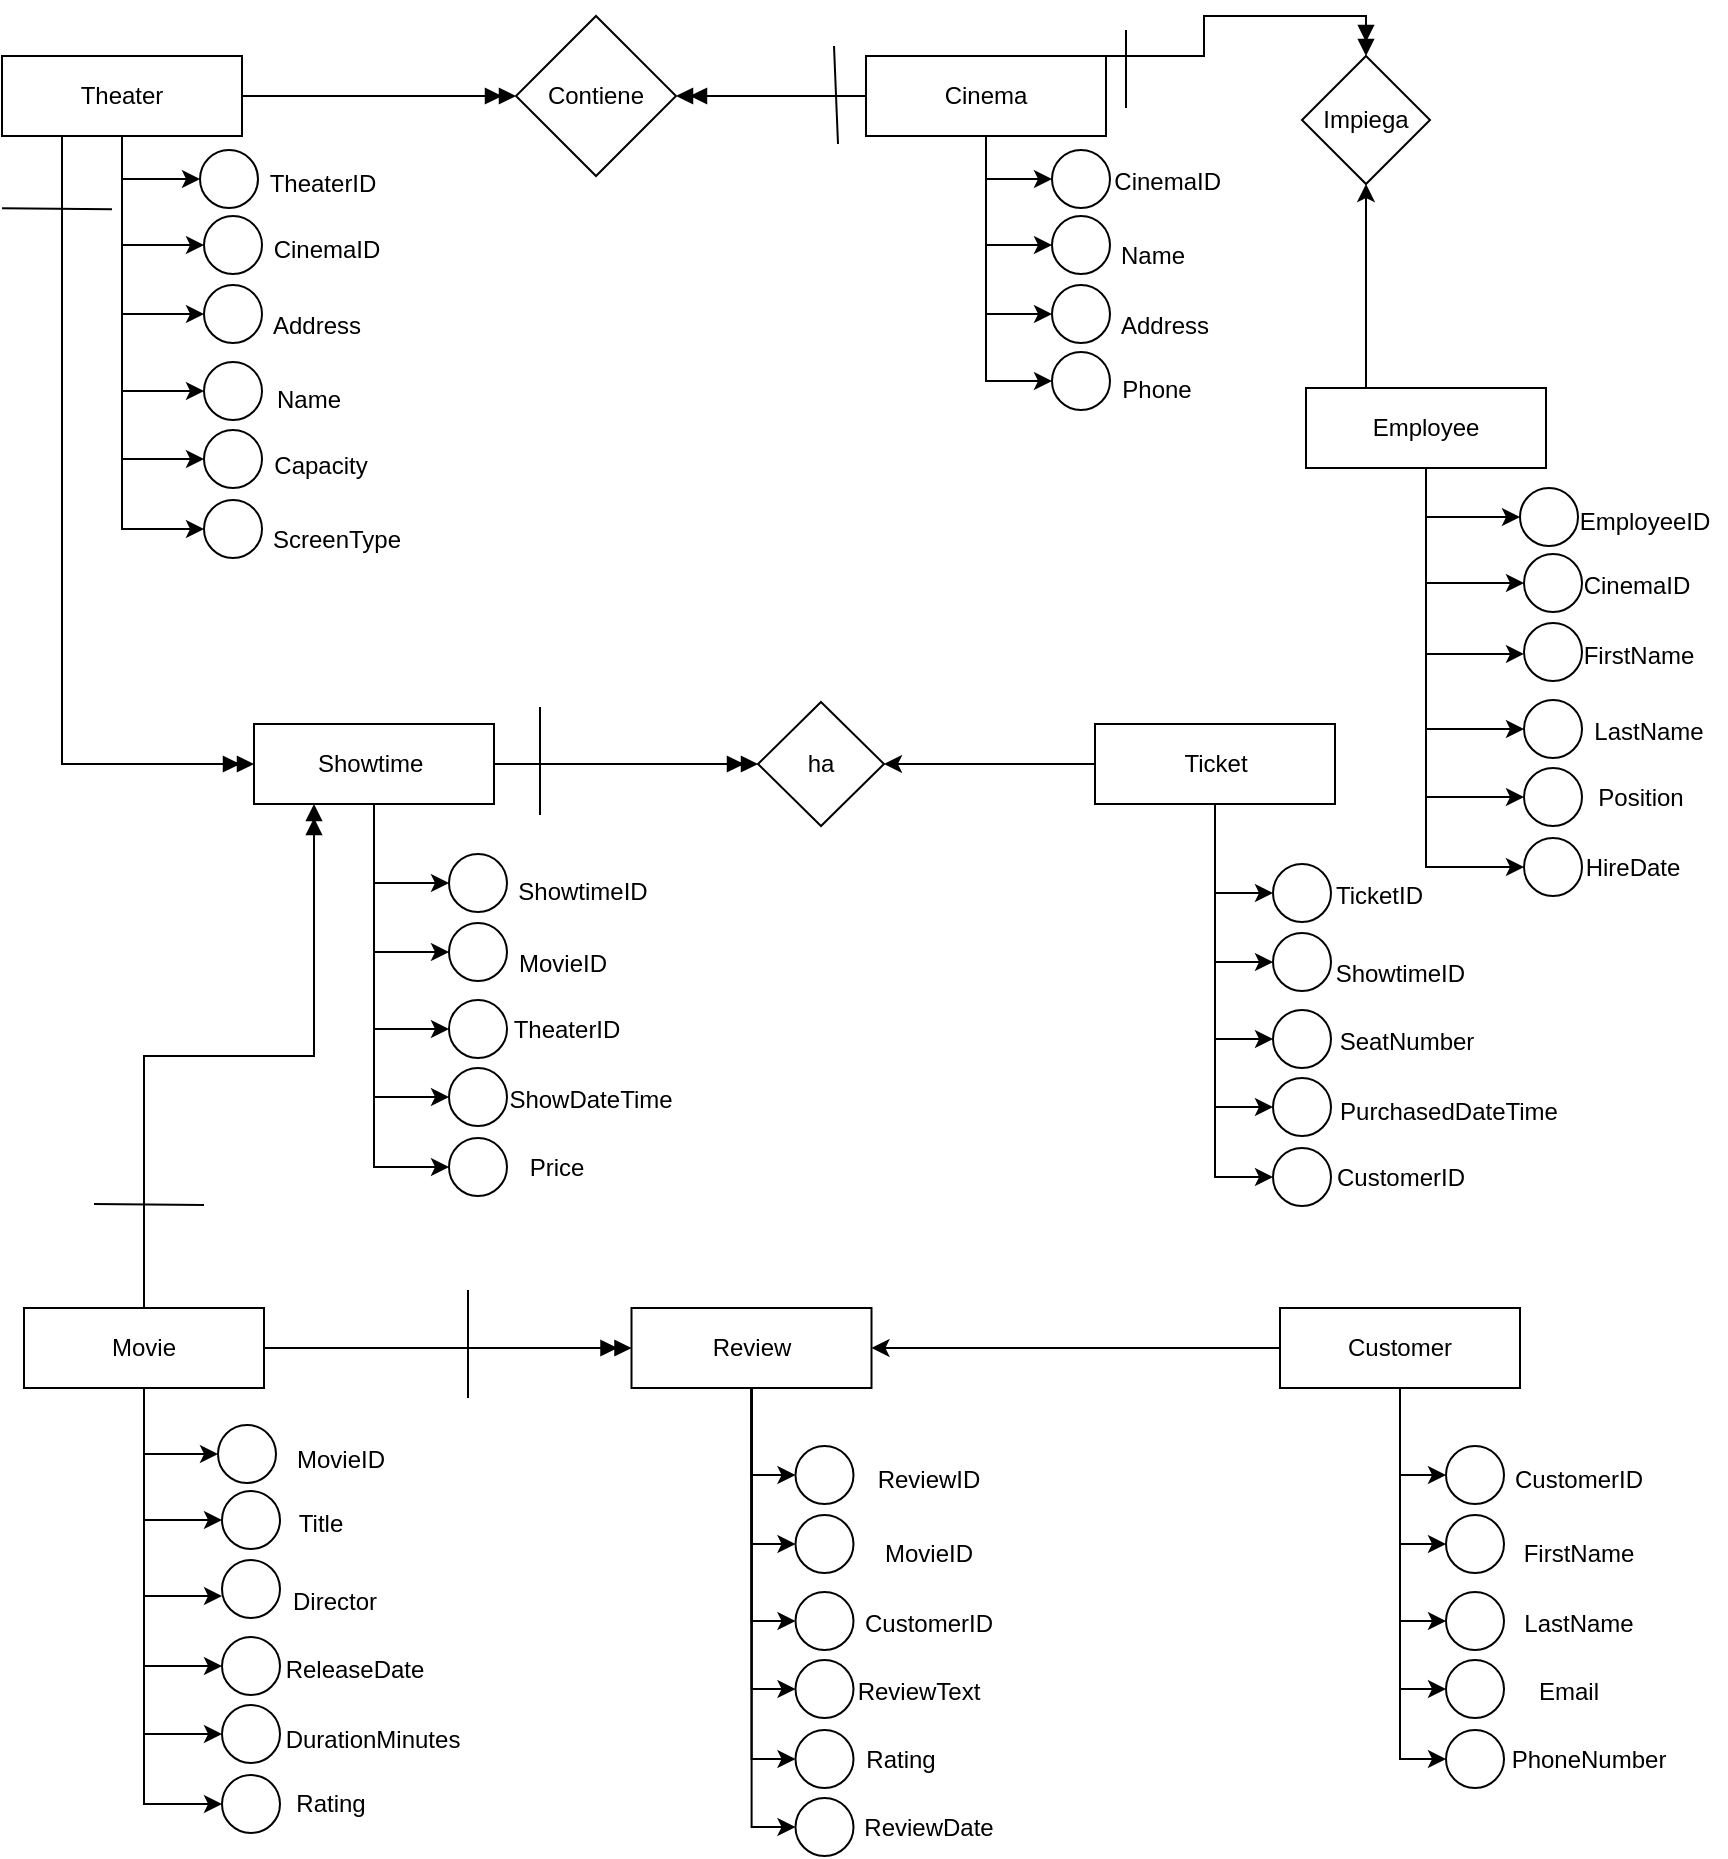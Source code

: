 <mxfile version="24.0.4" type="device">
  <diagram name="Pagina-1" id="R9lZxRtw1EbHrPNwV3Ke">
    <mxGraphModel dx="1862" dy="626" grid="0" gridSize="10" guides="1" tooltips="1" connect="1" arrows="1" fold="1" page="1" pageScale="1" pageWidth="827" pageHeight="1169" math="0" shadow="0">
      <root>
        <mxCell id="0" />
        <mxCell id="1" parent="0" />
        <mxCell id="gNrTe1KFX9AmqMrSOkW9-15" style="edgeStyle=orthogonalEdgeStyle;rounded=0;orthogonalLoop=1;jettySize=auto;html=1;entryX=0;entryY=0.5;entryDx=0;entryDy=0;" edge="1" parent="1" source="gNrTe1KFX9AmqMrSOkW9-1" target="gNrTe1KFX9AmqMrSOkW9-9">
          <mxGeometry relative="1" as="geometry" />
        </mxCell>
        <mxCell id="gNrTe1KFX9AmqMrSOkW9-16" style="edgeStyle=orthogonalEdgeStyle;rounded=0;orthogonalLoop=1;jettySize=auto;html=1;entryX=0;entryY=0.5;entryDx=0;entryDy=0;" edge="1" parent="1" source="gNrTe1KFX9AmqMrSOkW9-1" target="gNrTe1KFX9AmqMrSOkW9-11">
          <mxGeometry relative="1" as="geometry" />
        </mxCell>
        <mxCell id="gNrTe1KFX9AmqMrSOkW9-17" style="edgeStyle=orthogonalEdgeStyle;rounded=0;orthogonalLoop=1;jettySize=auto;html=1;entryX=0;entryY=0.5;entryDx=0;entryDy=0;" edge="1" parent="1" source="gNrTe1KFX9AmqMrSOkW9-1" target="gNrTe1KFX9AmqMrSOkW9-13">
          <mxGeometry relative="1" as="geometry" />
        </mxCell>
        <mxCell id="gNrTe1KFX9AmqMrSOkW9-35" style="edgeStyle=orthogonalEdgeStyle;rounded=0;orthogonalLoop=1;jettySize=auto;html=1;entryX=0;entryY=0.5;entryDx=0;entryDy=0;" edge="1" parent="1" source="gNrTe1KFX9AmqMrSOkW9-1" target="gNrTe1KFX9AmqMrSOkW9-33">
          <mxGeometry relative="1" as="geometry" />
        </mxCell>
        <mxCell id="gNrTe1KFX9AmqMrSOkW9-159" style="edgeStyle=orthogonalEdgeStyle;rounded=0;orthogonalLoop=1;jettySize=auto;html=1;exitX=0.25;exitY=1;exitDx=0;exitDy=0;entryX=0.5;entryY=0;entryDx=0;entryDy=0;endArrow=doubleBlock;endFill=1;" edge="1" parent="1" source="gNrTe1KFX9AmqMrSOkW9-1" target="gNrTe1KFX9AmqMrSOkW9-139">
          <mxGeometry relative="1" as="geometry">
            <Array as="points">
              <mxPoint x="-365" y="55" />
              <mxPoint x="-226" y="55" />
              <mxPoint x="-226" y="35" />
              <mxPoint x="-145" y="35" />
            </Array>
          </mxGeometry>
        </mxCell>
        <mxCell id="gNrTe1KFX9AmqMrSOkW9-164" style="edgeStyle=orthogonalEdgeStyle;rounded=0;orthogonalLoop=1;jettySize=auto;html=1;entryX=1;entryY=0.5;entryDx=0;entryDy=0;endArrow=doubleBlock;endFill=1;" edge="1" parent="1" source="gNrTe1KFX9AmqMrSOkW9-1" target="gNrTe1KFX9AmqMrSOkW9-162">
          <mxGeometry relative="1" as="geometry" />
        </mxCell>
        <mxCell id="gNrTe1KFX9AmqMrSOkW9-1" value="Cinema" style="rounded=0;whiteSpace=wrap;html=1;" vertex="1" parent="1">
          <mxGeometry x="-395" y="55" width="120" height="40" as="geometry" />
        </mxCell>
        <mxCell id="gNrTe1KFX9AmqMrSOkW9-28" style="edgeStyle=orthogonalEdgeStyle;rounded=0;orthogonalLoop=1;jettySize=auto;html=1;exitX=0.5;exitY=1;exitDx=0;exitDy=0;entryX=0;entryY=0.5;entryDx=0;entryDy=0;" edge="1" parent="1" source="gNrTe1KFX9AmqMrSOkW9-2" target="gNrTe1KFX9AmqMrSOkW9-18">
          <mxGeometry relative="1" as="geometry" />
        </mxCell>
        <mxCell id="gNrTe1KFX9AmqMrSOkW9-29" style="edgeStyle=orthogonalEdgeStyle;rounded=0;orthogonalLoop=1;jettySize=auto;html=1;entryX=0;entryY=0.5;entryDx=0;entryDy=0;" edge="1" parent="1" source="gNrTe1KFX9AmqMrSOkW9-2" target="gNrTe1KFX9AmqMrSOkW9-20">
          <mxGeometry relative="1" as="geometry" />
        </mxCell>
        <mxCell id="gNrTe1KFX9AmqMrSOkW9-30" style="edgeStyle=orthogonalEdgeStyle;rounded=0;orthogonalLoop=1;jettySize=auto;html=1;entryX=0;entryY=0.5;entryDx=0;entryDy=0;" edge="1" parent="1" source="gNrTe1KFX9AmqMrSOkW9-2" target="gNrTe1KFX9AmqMrSOkW9-22">
          <mxGeometry relative="1" as="geometry" />
        </mxCell>
        <mxCell id="gNrTe1KFX9AmqMrSOkW9-31" style="edgeStyle=orthogonalEdgeStyle;rounded=0;orthogonalLoop=1;jettySize=auto;html=1;entryX=0;entryY=0.5;entryDx=0;entryDy=0;" edge="1" parent="1" source="gNrTe1KFX9AmqMrSOkW9-2" target="gNrTe1KFX9AmqMrSOkW9-24">
          <mxGeometry relative="1" as="geometry" />
        </mxCell>
        <mxCell id="gNrTe1KFX9AmqMrSOkW9-32" style="edgeStyle=orthogonalEdgeStyle;rounded=0;orthogonalLoop=1;jettySize=auto;html=1;entryX=0;entryY=0.5;entryDx=0;entryDy=0;" edge="1" parent="1" source="gNrTe1KFX9AmqMrSOkW9-2" target="gNrTe1KFX9AmqMrSOkW9-26">
          <mxGeometry relative="1" as="geometry" />
        </mxCell>
        <mxCell id="gNrTe1KFX9AmqMrSOkW9-38" style="edgeStyle=orthogonalEdgeStyle;rounded=0;orthogonalLoop=1;jettySize=auto;html=1;entryX=0;entryY=0.5;entryDx=0;entryDy=0;" edge="1" parent="1" source="gNrTe1KFX9AmqMrSOkW9-2" target="gNrTe1KFX9AmqMrSOkW9-36">
          <mxGeometry relative="1" as="geometry" />
        </mxCell>
        <mxCell id="gNrTe1KFX9AmqMrSOkW9-163" style="edgeStyle=orthogonalEdgeStyle;rounded=0;orthogonalLoop=1;jettySize=auto;html=1;exitX=1;exitY=0.5;exitDx=0;exitDy=0;entryX=0;entryY=0.5;entryDx=0;entryDy=0;endArrow=doubleBlock;endFill=1;" edge="1" parent="1" source="gNrTe1KFX9AmqMrSOkW9-2" target="gNrTe1KFX9AmqMrSOkW9-162">
          <mxGeometry relative="1" as="geometry" />
        </mxCell>
        <mxCell id="gNrTe1KFX9AmqMrSOkW9-166" style="edgeStyle=orthogonalEdgeStyle;rounded=0;orthogonalLoop=1;jettySize=auto;html=1;exitX=0.25;exitY=1;exitDx=0;exitDy=0;entryX=0;entryY=0.5;entryDx=0;entryDy=0;endArrow=doubleBlock;endFill=1;" edge="1" parent="1" source="gNrTe1KFX9AmqMrSOkW9-2" target="gNrTe1KFX9AmqMrSOkW9-4">
          <mxGeometry relative="1" as="geometry" />
        </mxCell>
        <mxCell id="gNrTe1KFX9AmqMrSOkW9-2" value="Theater" style="rounded=0;whiteSpace=wrap;html=1;" vertex="1" parent="1">
          <mxGeometry x="-827" y="55" width="120" height="40" as="geometry" />
        </mxCell>
        <mxCell id="gNrTe1KFX9AmqMrSOkW9-51" style="edgeStyle=orthogonalEdgeStyle;rounded=0;orthogonalLoop=1;jettySize=auto;html=1;entryX=0;entryY=0.5;entryDx=0;entryDy=0;" edge="1" parent="1" source="gNrTe1KFX9AmqMrSOkW9-3" target="gNrTe1KFX9AmqMrSOkW9-49">
          <mxGeometry relative="1" as="geometry" />
        </mxCell>
        <mxCell id="gNrTe1KFX9AmqMrSOkW9-52" style="edgeStyle=orthogonalEdgeStyle;rounded=0;orthogonalLoop=1;jettySize=auto;html=1;entryX=0;entryY=0.5;entryDx=0;entryDy=0;" edge="1" parent="1" source="gNrTe1KFX9AmqMrSOkW9-3" target="gNrTe1KFX9AmqMrSOkW9-39">
          <mxGeometry relative="1" as="geometry" />
        </mxCell>
        <mxCell id="gNrTe1KFX9AmqMrSOkW9-54" style="edgeStyle=orthogonalEdgeStyle;rounded=0;orthogonalLoop=1;jettySize=auto;html=1;entryX=0;entryY=0.5;entryDx=0;entryDy=0;" edge="1" parent="1" source="gNrTe1KFX9AmqMrSOkW9-3" target="gNrTe1KFX9AmqMrSOkW9-43">
          <mxGeometry relative="1" as="geometry" />
        </mxCell>
        <mxCell id="gNrTe1KFX9AmqMrSOkW9-55" style="edgeStyle=orthogonalEdgeStyle;rounded=0;orthogonalLoop=1;jettySize=auto;html=1;entryX=0;entryY=0.5;entryDx=0;entryDy=0;" edge="1" parent="1" source="gNrTe1KFX9AmqMrSOkW9-3" target="gNrTe1KFX9AmqMrSOkW9-45">
          <mxGeometry relative="1" as="geometry" />
        </mxCell>
        <mxCell id="gNrTe1KFX9AmqMrSOkW9-56" style="edgeStyle=orthogonalEdgeStyle;rounded=0;orthogonalLoop=1;jettySize=auto;html=1;entryX=0;entryY=0.5;entryDx=0;entryDy=0;" edge="1" parent="1" source="gNrTe1KFX9AmqMrSOkW9-3" target="gNrTe1KFX9AmqMrSOkW9-47">
          <mxGeometry relative="1" as="geometry" />
        </mxCell>
        <mxCell id="gNrTe1KFX9AmqMrSOkW9-167" style="edgeStyle=orthogonalEdgeStyle;rounded=0;orthogonalLoop=1;jettySize=auto;html=1;entryX=0.25;entryY=1;entryDx=0;entryDy=0;endArrow=doubleBlock;endFill=1;" edge="1" parent="1" source="gNrTe1KFX9AmqMrSOkW9-3" target="gNrTe1KFX9AmqMrSOkW9-4">
          <mxGeometry relative="1" as="geometry" />
        </mxCell>
        <mxCell id="gNrTe1KFX9AmqMrSOkW9-174" style="edgeStyle=orthogonalEdgeStyle;rounded=0;orthogonalLoop=1;jettySize=auto;html=1;exitX=1;exitY=0.5;exitDx=0;exitDy=0;endArrow=doubleBlock;endFill=1;" edge="1" parent="1" source="gNrTe1KFX9AmqMrSOkW9-3" target="gNrTe1KFX9AmqMrSOkW9-7">
          <mxGeometry relative="1" as="geometry" />
        </mxCell>
        <mxCell id="gNrTe1KFX9AmqMrSOkW9-3" value="Movie" style="rounded=0;whiteSpace=wrap;html=1;" vertex="1" parent="1">
          <mxGeometry x="-816" y="681" width="120" height="40" as="geometry" />
        </mxCell>
        <mxCell id="gNrTe1KFX9AmqMrSOkW9-67" style="edgeStyle=orthogonalEdgeStyle;rounded=0;orthogonalLoop=1;jettySize=auto;html=1;entryX=0;entryY=0.5;entryDx=0;entryDy=0;" edge="1" parent="1" source="gNrTe1KFX9AmqMrSOkW9-4" target="gNrTe1KFX9AmqMrSOkW9-57">
          <mxGeometry relative="1" as="geometry" />
        </mxCell>
        <mxCell id="gNrTe1KFX9AmqMrSOkW9-68" style="edgeStyle=orthogonalEdgeStyle;rounded=0;orthogonalLoop=1;jettySize=auto;html=1;entryX=0;entryY=0.5;entryDx=0;entryDy=0;" edge="1" parent="1" source="gNrTe1KFX9AmqMrSOkW9-4" target="gNrTe1KFX9AmqMrSOkW9-59">
          <mxGeometry relative="1" as="geometry" />
        </mxCell>
        <mxCell id="gNrTe1KFX9AmqMrSOkW9-69" style="edgeStyle=orthogonalEdgeStyle;rounded=0;orthogonalLoop=1;jettySize=auto;html=1;entryX=0;entryY=0.5;entryDx=0;entryDy=0;" edge="1" parent="1" source="gNrTe1KFX9AmqMrSOkW9-4" target="gNrTe1KFX9AmqMrSOkW9-61">
          <mxGeometry relative="1" as="geometry" />
        </mxCell>
        <mxCell id="gNrTe1KFX9AmqMrSOkW9-70" style="edgeStyle=orthogonalEdgeStyle;rounded=0;orthogonalLoop=1;jettySize=auto;html=1;entryX=0;entryY=0.5;entryDx=0;entryDy=0;" edge="1" parent="1" source="gNrTe1KFX9AmqMrSOkW9-4" target="gNrTe1KFX9AmqMrSOkW9-63">
          <mxGeometry relative="1" as="geometry" />
        </mxCell>
        <mxCell id="gNrTe1KFX9AmqMrSOkW9-71" style="edgeStyle=orthogonalEdgeStyle;rounded=0;orthogonalLoop=1;jettySize=auto;html=1;entryX=0;entryY=0.5;entryDx=0;entryDy=0;" edge="1" parent="1" source="gNrTe1KFX9AmqMrSOkW9-4" target="gNrTe1KFX9AmqMrSOkW9-64">
          <mxGeometry relative="1" as="geometry" />
        </mxCell>
        <mxCell id="gNrTe1KFX9AmqMrSOkW9-172" style="edgeStyle=orthogonalEdgeStyle;rounded=0;orthogonalLoop=1;jettySize=auto;html=1;exitX=1;exitY=0.5;exitDx=0;exitDy=0;endArrow=doubleBlock;endFill=1;" edge="1" parent="1" source="gNrTe1KFX9AmqMrSOkW9-4" target="gNrTe1KFX9AmqMrSOkW9-170">
          <mxGeometry relative="1" as="geometry" />
        </mxCell>
        <mxCell id="gNrTe1KFX9AmqMrSOkW9-4" value="Showtime&amp;nbsp;" style="rounded=0;whiteSpace=wrap;html=1;" vertex="1" parent="1">
          <mxGeometry x="-701" y="389" width="120" height="40" as="geometry" />
        </mxCell>
        <mxCell id="gNrTe1KFX9AmqMrSOkW9-82" style="edgeStyle=orthogonalEdgeStyle;rounded=0;orthogonalLoop=1;jettySize=auto;html=1;entryX=0;entryY=0.5;entryDx=0;entryDy=0;" edge="1" parent="1" source="gNrTe1KFX9AmqMrSOkW9-5" target="gNrTe1KFX9AmqMrSOkW9-72">
          <mxGeometry relative="1" as="geometry" />
        </mxCell>
        <mxCell id="gNrTe1KFX9AmqMrSOkW9-83" style="edgeStyle=orthogonalEdgeStyle;rounded=0;orthogonalLoop=1;jettySize=auto;html=1;entryX=0;entryY=0.5;entryDx=0;entryDy=0;" edge="1" parent="1" source="gNrTe1KFX9AmqMrSOkW9-5" target="gNrTe1KFX9AmqMrSOkW9-74">
          <mxGeometry relative="1" as="geometry" />
        </mxCell>
        <mxCell id="gNrTe1KFX9AmqMrSOkW9-84" style="edgeStyle=orthogonalEdgeStyle;rounded=0;orthogonalLoop=1;jettySize=auto;html=1;entryX=0;entryY=0.5;entryDx=0;entryDy=0;" edge="1" parent="1" source="gNrTe1KFX9AmqMrSOkW9-5" target="gNrTe1KFX9AmqMrSOkW9-76">
          <mxGeometry relative="1" as="geometry" />
        </mxCell>
        <mxCell id="gNrTe1KFX9AmqMrSOkW9-85" style="edgeStyle=orthogonalEdgeStyle;rounded=0;orthogonalLoop=1;jettySize=auto;html=1;entryX=0;entryY=0.5;entryDx=0;entryDy=0;" edge="1" parent="1" source="gNrTe1KFX9AmqMrSOkW9-5" target="gNrTe1KFX9AmqMrSOkW9-78">
          <mxGeometry relative="1" as="geometry" />
        </mxCell>
        <mxCell id="gNrTe1KFX9AmqMrSOkW9-86" style="edgeStyle=orthogonalEdgeStyle;rounded=0;orthogonalLoop=1;jettySize=auto;html=1;entryX=0;entryY=0.5;entryDx=0;entryDy=0;" edge="1" parent="1" source="gNrTe1KFX9AmqMrSOkW9-5" target="gNrTe1KFX9AmqMrSOkW9-80">
          <mxGeometry relative="1" as="geometry" />
        </mxCell>
        <mxCell id="gNrTe1KFX9AmqMrSOkW9-171" style="edgeStyle=orthogonalEdgeStyle;rounded=0;orthogonalLoop=1;jettySize=auto;html=1;exitX=0;exitY=0.5;exitDx=0;exitDy=0;entryX=1;entryY=0.5;entryDx=0;entryDy=0;" edge="1" parent="1" source="gNrTe1KFX9AmqMrSOkW9-5" target="gNrTe1KFX9AmqMrSOkW9-170">
          <mxGeometry relative="1" as="geometry" />
        </mxCell>
        <mxCell id="gNrTe1KFX9AmqMrSOkW9-5" value="Ticket" style="rounded=0;whiteSpace=wrap;html=1;" vertex="1" parent="1">
          <mxGeometry x="-280.5" y="389" width="120" height="40" as="geometry" />
        </mxCell>
        <mxCell id="gNrTe1KFX9AmqMrSOkW9-97" style="edgeStyle=orthogonalEdgeStyle;rounded=0;orthogonalLoop=1;jettySize=auto;html=1;entryX=0;entryY=0.5;entryDx=0;entryDy=0;" edge="1" parent="1" source="gNrTe1KFX9AmqMrSOkW9-6" target="gNrTe1KFX9AmqMrSOkW9-87">
          <mxGeometry relative="1" as="geometry" />
        </mxCell>
        <mxCell id="gNrTe1KFX9AmqMrSOkW9-98" style="edgeStyle=orthogonalEdgeStyle;rounded=0;orthogonalLoop=1;jettySize=auto;html=1;entryX=0;entryY=0.5;entryDx=0;entryDy=0;" edge="1" parent="1" source="gNrTe1KFX9AmqMrSOkW9-6" target="gNrTe1KFX9AmqMrSOkW9-89">
          <mxGeometry relative="1" as="geometry" />
        </mxCell>
        <mxCell id="gNrTe1KFX9AmqMrSOkW9-99" style="edgeStyle=orthogonalEdgeStyle;rounded=0;orthogonalLoop=1;jettySize=auto;html=1;entryX=0;entryY=0.5;entryDx=0;entryDy=0;" edge="1" parent="1" source="gNrTe1KFX9AmqMrSOkW9-6" target="gNrTe1KFX9AmqMrSOkW9-91">
          <mxGeometry relative="1" as="geometry" />
        </mxCell>
        <mxCell id="gNrTe1KFX9AmqMrSOkW9-100" style="edgeStyle=orthogonalEdgeStyle;rounded=0;orthogonalLoop=1;jettySize=auto;html=1;entryX=0;entryY=0.5;entryDx=0;entryDy=0;" edge="1" parent="1" source="gNrTe1KFX9AmqMrSOkW9-6" target="gNrTe1KFX9AmqMrSOkW9-93">
          <mxGeometry relative="1" as="geometry" />
        </mxCell>
        <mxCell id="gNrTe1KFX9AmqMrSOkW9-101" style="edgeStyle=orthogonalEdgeStyle;rounded=0;orthogonalLoop=1;jettySize=auto;html=1;entryX=0;entryY=0.5;entryDx=0;entryDy=0;" edge="1" parent="1" source="gNrTe1KFX9AmqMrSOkW9-6" target="gNrTe1KFX9AmqMrSOkW9-95">
          <mxGeometry relative="1" as="geometry" />
        </mxCell>
        <mxCell id="gNrTe1KFX9AmqMrSOkW9-175" style="edgeStyle=orthogonalEdgeStyle;rounded=0;orthogonalLoop=1;jettySize=auto;html=1;entryX=1;entryY=0.5;entryDx=0;entryDy=0;" edge="1" parent="1" source="gNrTe1KFX9AmqMrSOkW9-6" target="gNrTe1KFX9AmqMrSOkW9-7">
          <mxGeometry relative="1" as="geometry" />
        </mxCell>
        <mxCell id="gNrTe1KFX9AmqMrSOkW9-6" value="Customer" style="rounded=0;whiteSpace=wrap;html=1;" vertex="1" parent="1">
          <mxGeometry x="-188" y="681" width="120" height="40" as="geometry" />
        </mxCell>
        <mxCell id="gNrTe1KFX9AmqMrSOkW9-114" style="edgeStyle=orthogonalEdgeStyle;rounded=0;orthogonalLoop=1;jettySize=auto;html=1;entryX=0;entryY=0.5;entryDx=0;entryDy=0;" edge="1" parent="1" source="gNrTe1KFX9AmqMrSOkW9-7" target="gNrTe1KFX9AmqMrSOkW9-102">
          <mxGeometry relative="1" as="geometry" />
        </mxCell>
        <mxCell id="gNrTe1KFX9AmqMrSOkW9-115" style="edgeStyle=orthogonalEdgeStyle;rounded=0;orthogonalLoop=1;jettySize=auto;html=1;entryX=0;entryY=0.5;entryDx=0;entryDy=0;" edge="1" parent="1" source="gNrTe1KFX9AmqMrSOkW9-7" target="gNrTe1KFX9AmqMrSOkW9-104">
          <mxGeometry relative="1" as="geometry" />
        </mxCell>
        <mxCell id="gNrTe1KFX9AmqMrSOkW9-116" style="edgeStyle=orthogonalEdgeStyle;rounded=0;orthogonalLoop=1;jettySize=auto;html=1;entryX=0;entryY=0.5;entryDx=0;entryDy=0;" edge="1" parent="1" source="gNrTe1KFX9AmqMrSOkW9-7" target="gNrTe1KFX9AmqMrSOkW9-106">
          <mxGeometry relative="1" as="geometry" />
        </mxCell>
        <mxCell id="gNrTe1KFX9AmqMrSOkW9-117" style="edgeStyle=orthogonalEdgeStyle;rounded=0;orthogonalLoop=1;jettySize=auto;html=1;entryX=0;entryY=0.5;entryDx=0;entryDy=0;" edge="1" parent="1" source="gNrTe1KFX9AmqMrSOkW9-7" target="gNrTe1KFX9AmqMrSOkW9-108">
          <mxGeometry relative="1" as="geometry" />
        </mxCell>
        <mxCell id="gNrTe1KFX9AmqMrSOkW9-118" style="edgeStyle=orthogonalEdgeStyle;rounded=0;orthogonalLoop=1;jettySize=auto;html=1;entryX=0;entryY=0.5;entryDx=0;entryDy=0;" edge="1" parent="1" source="gNrTe1KFX9AmqMrSOkW9-7" target="gNrTe1KFX9AmqMrSOkW9-110">
          <mxGeometry relative="1" as="geometry" />
        </mxCell>
        <mxCell id="gNrTe1KFX9AmqMrSOkW9-119" style="edgeStyle=orthogonalEdgeStyle;rounded=0;orthogonalLoop=1;jettySize=auto;html=1;entryX=0;entryY=0.5;entryDx=0;entryDy=0;" edge="1" parent="1" source="gNrTe1KFX9AmqMrSOkW9-7" target="gNrTe1KFX9AmqMrSOkW9-112">
          <mxGeometry relative="1" as="geometry" />
        </mxCell>
        <mxCell id="gNrTe1KFX9AmqMrSOkW9-7" value="Review" style="rounded=0;whiteSpace=wrap;html=1;" vertex="1" parent="1">
          <mxGeometry x="-512.25" y="681" width="120" height="40" as="geometry" />
        </mxCell>
        <mxCell id="gNrTe1KFX9AmqMrSOkW9-9" value="" style="ellipse;whiteSpace=wrap;html=1;aspect=fixed;" vertex="1" parent="1">
          <mxGeometry x="-302" y="135" width="29" height="29" as="geometry" />
        </mxCell>
        <mxCell id="gNrTe1KFX9AmqMrSOkW9-10" value="Name" style="text;html=1;align=center;verticalAlign=middle;resizable=0;points=[];autosize=1;strokeColor=none;fillColor=none;" vertex="1" parent="1">
          <mxGeometry x="-277" y="142" width="50" height="26" as="geometry" />
        </mxCell>
        <mxCell id="gNrTe1KFX9AmqMrSOkW9-11" value="" style="ellipse;whiteSpace=wrap;html=1;aspect=fixed;" vertex="1" parent="1">
          <mxGeometry x="-302" y="169.5" width="29" height="29" as="geometry" />
        </mxCell>
        <mxCell id="gNrTe1KFX9AmqMrSOkW9-12" value="Address" style="text;html=1;align=center;verticalAlign=middle;resizable=0;points=[];autosize=1;strokeColor=none;fillColor=none;" vertex="1" parent="1">
          <mxGeometry x="-277" y="177" width="62" height="26" as="geometry" />
        </mxCell>
        <mxCell id="gNrTe1KFX9AmqMrSOkW9-13" value="" style="ellipse;whiteSpace=wrap;html=1;aspect=fixed;" vertex="1" parent="1">
          <mxGeometry x="-302" y="203" width="29" height="29" as="geometry" />
        </mxCell>
        <mxCell id="gNrTe1KFX9AmqMrSOkW9-14" value="Phone" style="text;html=1;align=center;verticalAlign=middle;resizable=0;points=[];autosize=1;strokeColor=none;fillColor=none;" vertex="1" parent="1">
          <mxGeometry x="-277" y="209" width="53" height="26" as="geometry" />
        </mxCell>
        <mxCell id="gNrTe1KFX9AmqMrSOkW9-18" value="" style="ellipse;whiteSpace=wrap;html=1;aspect=fixed;" vertex="1" parent="1">
          <mxGeometry x="-726" y="135" width="29" height="29" as="geometry" />
        </mxCell>
        <mxCell id="gNrTe1KFX9AmqMrSOkW9-19" value="CinemaID" style="text;html=1;align=center;verticalAlign=middle;resizable=0;points=[];autosize=1;strokeColor=none;fillColor=none;" vertex="1" parent="1">
          <mxGeometry x="-701" y="139" width="71" height="26" as="geometry" />
        </mxCell>
        <mxCell id="gNrTe1KFX9AmqMrSOkW9-20" value="" style="ellipse;whiteSpace=wrap;html=1;aspect=fixed;" vertex="1" parent="1">
          <mxGeometry x="-726" y="169.5" width="29" height="29" as="geometry" />
        </mxCell>
        <mxCell id="gNrTe1KFX9AmqMrSOkW9-21" value="Address" style="text;html=1;align=center;verticalAlign=middle;resizable=0;points=[];autosize=1;strokeColor=none;fillColor=none;" vertex="1" parent="1">
          <mxGeometry x="-701" y="177" width="62" height="26" as="geometry" />
        </mxCell>
        <mxCell id="gNrTe1KFX9AmqMrSOkW9-22" value="" style="ellipse;whiteSpace=wrap;html=1;aspect=fixed;" vertex="1" parent="1">
          <mxGeometry x="-726" y="208" width="29" height="29" as="geometry" />
        </mxCell>
        <mxCell id="gNrTe1KFX9AmqMrSOkW9-23" value="Name" style="text;html=1;align=center;verticalAlign=middle;resizable=0;points=[];autosize=1;strokeColor=none;fillColor=none;" vertex="1" parent="1">
          <mxGeometry x="-699" y="214" width="50" height="26" as="geometry" />
        </mxCell>
        <mxCell id="gNrTe1KFX9AmqMrSOkW9-24" value="" style="ellipse;whiteSpace=wrap;html=1;aspect=fixed;" vertex="1" parent="1">
          <mxGeometry x="-726" y="242" width="29" height="29" as="geometry" />
        </mxCell>
        <mxCell id="gNrTe1KFX9AmqMrSOkW9-25" value="Capacity" style="text;html=1;align=center;verticalAlign=middle;resizable=0;points=[];autosize=1;strokeColor=none;fillColor=none;" vertex="1" parent="1">
          <mxGeometry x="-701" y="247" width="65" height="26" as="geometry" />
        </mxCell>
        <mxCell id="gNrTe1KFX9AmqMrSOkW9-26" value="" style="ellipse;whiteSpace=wrap;html=1;aspect=fixed;" vertex="1" parent="1">
          <mxGeometry x="-726" y="277" width="29" height="29" as="geometry" />
        </mxCell>
        <mxCell id="gNrTe1KFX9AmqMrSOkW9-27" value="ScreenType" style="text;html=1;align=center;verticalAlign=middle;resizable=0;points=[];autosize=1;strokeColor=none;fillColor=none;" vertex="1" parent="1">
          <mxGeometry x="-701" y="284" width="82" height="26" as="geometry" />
        </mxCell>
        <mxCell id="gNrTe1KFX9AmqMrSOkW9-33" value="" style="ellipse;whiteSpace=wrap;html=1;aspect=fixed;" vertex="1" parent="1">
          <mxGeometry x="-302" y="102" width="29" height="29" as="geometry" />
        </mxCell>
        <mxCell id="gNrTe1KFX9AmqMrSOkW9-34" value="&amp;nbsp; CinemaID" style="text;html=1;align=center;verticalAlign=middle;resizable=0;points=[];autosize=1;strokeColor=none;fillColor=none;" vertex="1" parent="1">
          <mxGeometry x="-287" y="105" width="78" height="26" as="geometry" />
        </mxCell>
        <mxCell id="gNrTe1KFX9AmqMrSOkW9-36" value="" style="ellipse;whiteSpace=wrap;html=1;aspect=fixed;" vertex="1" parent="1">
          <mxGeometry x="-728" y="102" width="29" height="29" as="geometry" />
        </mxCell>
        <mxCell id="gNrTe1KFX9AmqMrSOkW9-37" value="&lt;span style=&quot;text-wrap: wrap;&quot;&gt;TheaterID&lt;/span&gt;" style="text;html=1;align=center;verticalAlign=middle;resizable=0;points=[];autosize=1;strokeColor=none;fillColor=none;" vertex="1" parent="1">
          <mxGeometry x="-703" y="106" width="71" height="26" as="geometry" />
        </mxCell>
        <mxCell id="gNrTe1KFX9AmqMrSOkW9-39" value="" style="ellipse;whiteSpace=wrap;html=1;aspect=fixed;" vertex="1" parent="1">
          <mxGeometry x="-717" y="772.5" width="29" height="29" as="geometry" />
        </mxCell>
        <mxCell id="gNrTe1KFX9AmqMrSOkW9-40" value="Title" style="text;html=1;align=center;verticalAlign=middle;resizable=0;points=[];autosize=1;strokeColor=none;fillColor=none;" vertex="1" parent="1">
          <mxGeometry x="-688" y="775.5" width="40" height="26" as="geometry" />
        </mxCell>
        <mxCell id="gNrTe1KFX9AmqMrSOkW9-41" value="" style="ellipse;whiteSpace=wrap;html=1;aspect=fixed;" vertex="1" parent="1">
          <mxGeometry x="-717" y="807" width="29" height="29" as="geometry" />
        </mxCell>
        <mxCell id="gNrTe1KFX9AmqMrSOkW9-42" value="Director" style="text;html=1;align=center;verticalAlign=middle;resizable=0;points=[];autosize=1;strokeColor=none;fillColor=none;" vertex="1" parent="1">
          <mxGeometry x="-691" y="814.5" width="60" height="26" as="geometry" />
        </mxCell>
        <mxCell id="gNrTe1KFX9AmqMrSOkW9-43" value="" style="ellipse;whiteSpace=wrap;html=1;aspect=fixed;" vertex="1" parent="1">
          <mxGeometry x="-717" y="845.5" width="29" height="29" as="geometry" />
        </mxCell>
        <mxCell id="gNrTe1KFX9AmqMrSOkW9-44" value="ReleaseDate" style="text;html=1;align=center;verticalAlign=middle;resizable=0;points=[];autosize=1;strokeColor=none;fillColor=none;" vertex="1" parent="1">
          <mxGeometry x="-694.5" y="848.5" width="87" height="26" as="geometry" />
        </mxCell>
        <mxCell id="gNrTe1KFX9AmqMrSOkW9-45" value="" style="ellipse;whiteSpace=wrap;html=1;aspect=fixed;" vertex="1" parent="1">
          <mxGeometry x="-717" y="879.5" width="29" height="29" as="geometry" />
        </mxCell>
        <mxCell id="gNrTe1KFX9AmqMrSOkW9-46" value="DurationMinutes" style="text;html=1;align=center;verticalAlign=middle;resizable=0;points=[];autosize=1;strokeColor=none;fillColor=none;" vertex="1" parent="1">
          <mxGeometry x="-694.5" y="884" width="105" height="26" as="geometry" />
        </mxCell>
        <mxCell id="gNrTe1KFX9AmqMrSOkW9-47" value="" style="ellipse;whiteSpace=wrap;html=1;aspect=fixed;" vertex="1" parent="1">
          <mxGeometry x="-717" y="914.5" width="29" height="29" as="geometry" />
        </mxCell>
        <mxCell id="gNrTe1KFX9AmqMrSOkW9-48" value="Rating" style="text;html=1;align=center;verticalAlign=middle;resizable=0;points=[];autosize=1;strokeColor=none;fillColor=none;" vertex="1" parent="1">
          <mxGeometry x="-690" y="916" width="53" height="26" as="geometry" />
        </mxCell>
        <mxCell id="gNrTe1KFX9AmqMrSOkW9-49" value="" style="ellipse;whiteSpace=wrap;html=1;aspect=fixed;" vertex="1" parent="1">
          <mxGeometry x="-719" y="739.5" width="29" height="29" as="geometry" />
        </mxCell>
        <mxCell id="gNrTe1KFX9AmqMrSOkW9-50" value="&lt;span style=&quot;text-wrap: wrap;&quot;&gt;MovieID&lt;/span&gt;" style="text;html=1;align=center;verticalAlign=middle;resizable=0;points=[];autosize=1;strokeColor=none;fillColor=none;" vertex="1" parent="1">
          <mxGeometry x="-689" y="743.5" width="62" height="26" as="geometry" />
        </mxCell>
        <mxCell id="gNrTe1KFX9AmqMrSOkW9-53" style="edgeStyle=orthogonalEdgeStyle;rounded=0;orthogonalLoop=1;jettySize=auto;html=1;entryX=0;entryY=0.621;entryDx=0;entryDy=0;entryPerimeter=0;" edge="1" parent="1" source="gNrTe1KFX9AmqMrSOkW9-3" target="gNrTe1KFX9AmqMrSOkW9-41">
          <mxGeometry relative="1" as="geometry" />
        </mxCell>
        <mxCell id="gNrTe1KFX9AmqMrSOkW9-57" value="" style="ellipse;whiteSpace=wrap;html=1;aspect=fixed;" vertex="1" parent="1">
          <mxGeometry x="-603.5" y="454" width="29" height="29" as="geometry" />
        </mxCell>
        <mxCell id="gNrTe1KFX9AmqMrSOkW9-58" value="ShowtimeID" style="text;html=1;align=center;verticalAlign=middle;resizable=0;points=[];autosize=1;strokeColor=none;fillColor=none;" vertex="1" parent="1">
          <mxGeometry x="-579" y="460" width="83" height="26" as="geometry" />
        </mxCell>
        <mxCell id="gNrTe1KFX9AmqMrSOkW9-59" value="" style="ellipse;whiteSpace=wrap;html=1;aspect=fixed;" vertex="1" parent="1">
          <mxGeometry x="-603.5" y="488.5" width="29" height="29" as="geometry" />
        </mxCell>
        <mxCell id="gNrTe1KFX9AmqMrSOkW9-60" value="MovieID" style="text;html=1;align=center;verticalAlign=middle;resizable=0;points=[];autosize=1;strokeColor=none;fillColor=none;" vertex="1" parent="1">
          <mxGeometry x="-578.5" y="496" width="62" height="26" as="geometry" />
        </mxCell>
        <mxCell id="gNrTe1KFX9AmqMrSOkW9-61" value="" style="ellipse;whiteSpace=wrap;html=1;aspect=fixed;" vertex="1" parent="1">
          <mxGeometry x="-603.5" y="527" width="29" height="29" as="geometry" />
        </mxCell>
        <mxCell id="gNrTe1KFX9AmqMrSOkW9-62" value="TheaterID" style="text;html=1;align=center;verticalAlign=middle;resizable=0;points=[];autosize=1;strokeColor=none;fillColor=none;" vertex="1" parent="1">
          <mxGeometry x="-581" y="528.5" width="71" height="26" as="geometry" />
        </mxCell>
        <mxCell id="gNrTe1KFX9AmqMrSOkW9-63" value="" style="ellipse;whiteSpace=wrap;html=1;aspect=fixed;" vertex="1" parent="1">
          <mxGeometry x="-603.5" y="561" width="29" height="29" as="geometry" />
        </mxCell>
        <mxCell id="gNrTe1KFX9AmqMrSOkW9-64" value="" style="ellipse;whiteSpace=wrap;html=1;aspect=fixed;" vertex="1" parent="1">
          <mxGeometry x="-603.5" y="596" width="29" height="29" as="geometry" />
        </mxCell>
        <mxCell id="gNrTe1KFX9AmqMrSOkW9-65" value="Price" style="text;html=1;align=center;verticalAlign=middle;resizable=0;points=[];autosize=1;strokeColor=none;fillColor=none;" vertex="1" parent="1">
          <mxGeometry x="-572.5" y="597.5" width="45" height="26" as="geometry" />
        </mxCell>
        <mxCell id="gNrTe1KFX9AmqMrSOkW9-66" value="ShowDateTime" style="text;html=1;align=center;verticalAlign=middle;resizable=0;points=[];autosize=1;strokeColor=none;fillColor=none;" vertex="1" parent="1">
          <mxGeometry x="-583" y="564" width="100" height="26" as="geometry" />
        </mxCell>
        <mxCell id="gNrTe1KFX9AmqMrSOkW9-72" value="" style="ellipse;whiteSpace=wrap;html=1;aspect=fixed;" vertex="1" parent="1">
          <mxGeometry x="-191.5" y="459" width="29" height="29" as="geometry" />
        </mxCell>
        <mxCell id="gNrTe1KFX9AmqMrSOkW9-73" value="&amp;nbsp; TicketID" style="text;html=1;align=center;verticalAlign=middle;resizable=0;points=[];autosize=1;strokeColor=none;fillColor=none;" vertex="1" parent="1">
          <mxGeometry x="-176.5" y="462" width="68" height="26" as="geometry" />
        </mxCell>
        <mxCell id="gNrTe1KFX9AmqMrSOkW9-74" value="" style="ellipse;whiteSpace=wrap;html=1;aspect=fixed;" vertex="1" parent="1">
          <mxGeometry x="-191.5" y="493.5" width="29" height="29" as="geometry" />
        </mxCell>
        <mxCell id="gNrTe1KFX9AmqMrSOkW9-75" value="&amp;nbsp; &amp;nbsp; ShowtimeID" style="text;html=1;align=center;verticalAlign=middle;resizable=0;points=[];autosize=1;strokeColor=none;fillColor=none;" vertex="1" parent="1">
          <mxGeometry x="-183.5" y="501" width="96" height="26" as="geometry" />
        </mxCell>
        <mxCell id="gNrTe1KFX9AmqMrSOkW9-76" value="" style="ellipse;whiteSpace=wrap;html=1;aspect=fixed;" vertex="1" parent="1">
          <mxGeometry x="-191.5" y="532" width="29" height="29" as="geometry" />
        </mxCell>
        <mxCell id="gNrTe1KFX9AmqMrSOkW9-77" value="SeatNumber" style="text;html=1;align=center;verticalAlign=middle;resizable=0;points=[];autosize=1;strokeColor=none;fillColor=none;" vertex="1" parent="1">
          <mxGeometry x="-168" y="535" width="85" height="26" as="geometry" />
        </mxCell>
        <mxCell id="gNrTe1KFX9AmqMrSOkW9-78" value="" style="ellipse;whiteSpace=wrap;html=1;aspect=fixed;" vertex="1" parent="1">
          <mxGeometry x="-191.5" y="566" width="29" height="29" as="geometry" />
        </mxCell>
        <mxCell id="gNrTe1KFX9AmqMrSOkW9-79" value="PurchasedDateTime" style="text;html=1;align=center;verticalAlign=middle;resizable=0;points=[];autosize=1;strokeColor=none;fillColor=none;" vertex="1" parent="1">
          <mxGeometry x="-168" y="570" width="127" height="26" as="geometry" />
        </mxCell>
        <mxCell id="gNrTe1KFX9AmqMrSOkW9-80" value="" style="ellipse;whiteSpace=wrap;html=1;aspect=fixed;" vertex="1" parent="1">
          <mxGeometry x="-191.5" y="601" width="29" height="29" as="geometry" />
        </mxCell>
        <mxCell id="gNrTe1KFX9AmqMrSOkW9-81" value="CustomerID" style="text;html=1;align=center;verticalAlign=middle;resizable=0;points=[];autosize=1;strokeColor=none;fillColor=none;" vertex="1" parent="1">
          <mxGeometry x="-169.5" y="602.5" width="82" height="26" as="geometry" />
        </mxCell>
        <mxCell id="gNrTe1KFX9AmqMrSOkW9-87" value="" style="ellipse;whiteSpace=wrap;html=1;aspect=fixed;" vertex="1" parent="1">
          <mxGeometry x="-105" y="750" width="29" height="29" as="geometry" />
        </mxCell>
        <mxCell id="gNrTe1KFX9AmqMrSOkW9-88" value="CustomerID" style="text;html=1;align=center;verticalAlign=middle;resizable=0;points=[];autosize=1;strokeColor=none;fillColor=none;" vertex="1" parent="1">
          <mxGeometry x="-80" y="754" width="82" height="26" as="geometry" />
        </mxCell>
        <mxCell id="gNrTe1KFX9AmqMrSOkW9-89" value="" style="ellipse;whiteSpace=wrap;html=1;aspect=fixed;" vertex="1" parent="1">
          <mxGeometry x="-105" y="784.5" width="29" height="29" as="geometry" />
        </mxCell>
        <mxCell id="gNrTe1KFX9AmqMrSOkW9-90" value="FirstName" style="text;html=1;align=center;verticalAlign=middle;resizable=0;points=[];autosize=1;strokeColor=none;fillColor=none;" vertex="1" parent="1">
          <mxGeometry x="-76" y="791" width="73" height="26" as="geometry" />
        </mxCell>
        <mxCell id="gNrTe1KFX9AmqMrSOkW9-91" value="" style="ellipse;whiteSpace=wrap;html=1;aspect=fixed;" vertex="1" parent="1">
          <mxGeometry x="-105" y="823" width="29" height="29" as="geometry" />
        </mxCell>
        <mxCell id="gNrTe1KFX9AmqMrSOkW9-92" value="LastName" style="text;html=1;align=center;verticalAlign=middle;resizable=0;points=[];autosize=1;strokeColor=none;fillColor=none;" vertex="1" parent="1">
          <mxGeometry x="-75.5" y="826" width="73" height="26" as="geometry" />
        </mxCell>
        <mxCell id="gNrTe1KFX9AmqMrSOkW9-93" value="" style="ellipse;whiteSpace=wrap;html=1;aspect=fixed;" vertex="1" parent="1">
          <mxGeometry x="-105" y="857" width="29" height="29" as="geometry" />
        </mxCell>
        <mxCell id="gNrTe1KFX9AmqMrSOkW9-94" value="Email" style="text;html=1;align=center;verticalAlign=middle;resizable=0;points=[];autosize=1;strokeColor=none;fillColor=none;" vertex="1" parent="1">
          <mxGeometry x="-68" y="859.5" width="48" height="26" as="geometry" />
        </mxCell>
        <mxCell id="gNrTe1KFX9AmqMrSOkW9-95" value="" style="ellipse;whiteSpace=wrap;html=1;aspect=fixed;" vertex="1" parent="1">
          <mxGeometry x="-105" y="892" width="29" height="29" as="geometry" />
        </mxCell>
        <mxCell id="gNrTe1KFX9AmqMrSOkW9-96" value="PhoneNumber" style="text;html=1;align=center;verticalAlign=middle;resizable=0;points=[];autosize=1;strokeColor=none;fillColor=none;" vertex="1" parent="1">
          <mxGeometry x="-82" y="893.5" width="95" height="26" as="geometry" />
        </mxCell>
        <mxCell id="gNrTe1KFX9AmqMrSOkW9-102" value="" style="ellipse;whiteSpace=wrap;html=1;aspect=fixed;" vertex="1" parent="1">
          <mxGeometry x="-430.25" y="750" width="29" height="29" as="geometry" />
        </mxCell>
        <mxCell id="gNrTe1KFX9AmqMrSOkW9-103" value="ReviewID" style="text;html=1;align=center;verticalAlign=middle;resizable=0;points=[];autosize=1;strokeColor=none;fillColor=none;" vertex="1" parent="1">
          <mxGeometry x="-398.25" y="754" width="69" height="26" as="geometry" />
        </mxCell>
        <mxCell id="gNrTe1KFX9AmqMrSOkW9-104" value="" style="ellipse;whiteSpace=wrap;html=1;aspect=fixed;" vertex="1" parent="1">
          <mxGeometry x="-430.25" y="784.5" width="29" height="29" as="geometry" />
        </mxCell>
        <mxCell id="gNrTe1KFX9AmqMrSOkW9-105" value="MovieID" style="text;html=1;align=center;verticalAlign=middle;resizable=0;points=[];autosize=1;strokeColor=none;fillColor=none;" vertex="1" parent="1">
          <mxGeometry x="-395.25" y="791" width="62" height="26" as="geometry" />
        </mxCell>
        <mxCell id="gNrTe1KFX9AmqMrSOkW9-106" value="" style="ellipse;whiteSpace=wrap;html=1;aspect=fixed;" vertex="1" parent="1">
          <mxGeometry x="-430.25" y="823" width="29" height="29" as="geometry" />
        </mxCell>
        <mxCell id="gNrTe1KFX9AmqMrSOkW9-107" value="CustomerID" style="text;html=1;align=center;verticalAlign=middle;resizable=0;points=[];autosize=1;strokeColor=none;fillColor=none;" vertex="1" parent="1">
          <mxGeometry x="-404.75" y="826" width="82" height="26" as="geometry" />
        </mxCell>
        <mxCell id="gNrTe1KFX9AmqMrSOkW9-108" value="" style="ellipse;whiteSpace=wrap;html=1;aspect=fixed;" vertex="1" parent="1">
          <mxGeometry x="-430.25" y="857" width="29" height="29" as="geometry" />
        </mxCell>
        <mxCell id="gNrTe1KFX9AmqMrSOkW9-109" value="ReviewText" style="text;html=1;align=center;verticalAlign=middle;resizable=0;points=[];autosize=1;strokeColor=none;fillColor=none;" vertex="1" parent="1">
          <mxGeometry x="-408.25" y="859.5" width="79" height="26" as="geometry" />
        </mxCell>
        <mxCell id="gNrTe1KFX9AmqMrSOkW9-110" value="" style="ellipse;whiteSpace=wrap;html=1;aspect=fixed;" vertex="1" parent="1">
          <mxGeometry x="-430.25" y="892" width="29" height="29" as="geometry" />
        </mxCell>
        <mxCell id="gNrTe1KFX9AmqMrSOkW9-111" value="Rating" style="text;html=1;align=center;verticalAlign=middle;resizable=0;points=[];autosize=1;strokeColor=none;fillColor=none;" vertex="1" parent="1">
          <mxGeometry x="-404.75" y="893.5" width="53" height="26" as="geometry" />
        </mxCell>
        <mxCell id="gNrTe1KFX9AmqMrSOkW9-112" value="" style="ellipse;whiteSpace=wrap;html=1;aspect=fixed;" vertex="1" parent="1">
          <mxGeometry x="-430.25" y="926" width="29" height="29" as="geometry" />
        </mxCell>
        <mxCell id="gNrTe1KFX9AmqMrSOkW9-113" value="ReviewDate" style="text;html=1;align=center;verticalAlign=middle;resizable=0;points=[];autosize=1;strokeColor=none;fillColor=none;" vertex="1" parent="1">
          <mxGeometry x="-405.75" y="927.5" width="83" height="26" as="geometry" />
        </mxCell>
        <mxCell id="gNrTe1KFX9AmqMrSOkW9-139" value="Impiega" style="rhombus;whiteSpace=wrap;html=1;" vertex="1" parent="1">
          <mxGeometry x="-177" y="55" width="64" height="64" as="geometry" />
        </mxCell>
        <mxCell id="gNrTe1KFX9AmqMrSOkW9-140" style="edgeStyle=orthogonalEdgeStyle;rounded=0;orthogonalLoop=1;jettySize=auto;html=1;entryX=0;entryY=0.5;entryDx=0;entryDy=0;" edge="1" parent="1" source="gNrTe1KFX9AmqMrSOkW9-145" target="gNrTe1KFX9AmqMrSOkW9-154">
          <mxGeometry relative="1" as="geometry" />
        </mxCell>
        <mxCell id="gNrTe1KFX9AmqMrSOkW9-141" style="edgeStyle=orthogonalEdgeStyle;rounded=0;orthogonalLoop=1;jettySize=auto;html=1;entryX=0;entryY=0.5;entryDx=0;entryDy=0;" edge="1" parent="1" source="gNrTe1KFX9AmqMrSOkW9-145" target="gNrTe1KFX9AmqMrSOkW9-146">
          <mxGeometry relative="1" as="geometry" />
        </mxCell>
        <mxCell id="gNrTe1KFX9AmqMrSOkW9-142" style="edgeStyle=orthogonalEdgeStyle;rounded=0;orthogonalLoop=1;jettySize=auto;html=1;entryX=0;entryY=0.5;entryDx=0;entryDy=0;" edge="1" parent="1" source="gNrTe1KFX9AmqMrSOkW9-145" target="gNrTe1KFX9AmqMrSOkW9-150">
          <mxGeometry relative="1" as="geometry" />
        </mxCell>
        <mxCell id="gNrTe1KFX9AmqMrSOkW9-143" style="edgeStyle=orthogonalEdgeStyle;rounded=0;orthogonalLoop=1;jettySize=auto;html=1;entryX=0;entryY=0.5;entryDx=0;entryDy=0;" edge="1" parent="1" source="gNrTe1KFX9AmqMrSOkW9-145" target="gNrTe1KFX9AmqMrSOkW9-151">
          <mxGeometry relative="1" as="geometry" />
        </mxCell>
        <mxCell id="gNrTe1KFX9AmqMrSOkW9-144" style="edgeStyle=orthogonalEdgeStyle;rounded=0;orthogonalLoop=1;jettySize=auto;html=1;entryX=0;entryY=0.5;entryDx=0;entryDy=0;" edge="1" parent="1" source="gNrTe1KFX9AmqMrSOkW9-145" target="gNrTe1KFX9AmqMrSOkW9-152">
          <mxGeometry relative="1" as="geometry" />
        </mxCell>
        <mxCell id="gNrTe1KFX9AmqMrSOkW9-160" style="edgeStyle=orthogonalEdgeStyle;rounded=0;orthogonalLoop=1;jettySize=auto;html=1;exitX=0.25;exitY=0;exitDx=0;exitDy=0;entryX=0.5;entryY=1;entryDx=0;entryDy=0;" edge="1" parent="1" source="gNrTe1KFX9AmqMrSOkW9-145" target="gNrTe1KFX9AmqMrSOkW9-139">
          <mxGeometry relative="1" as="geometry" />
        </mxCell>
        <mxCell id="gNrTe1KFX9AmqMrSOkW9-145" value="Employee" style="rounded=0;whiteSpace=wrap;html=1;" vertex="1" parent="1">
          <mxGeometry x="-175" y="221" width="120" height="40" as="geometry" />
        </mxCell>
        <mxCell id="gNrTe1KFX9AmqMrSOkW9-146" value="" style="ellipse;whiteSpace=wrap;html=1;aspect=fixed;" vertex="1" parent="1">
          <mxGeometry x="-66" y="304" width="29" height="29" as="geometry" />
        </mxCell>
        <mxCell id="gNrTe1KFX9AmqMrSOkW9-147" value="CinemaID" style="text;html=1;align=center;verticalAlign=middle;resizable=0;points=[];autosize=1;strokeColor=none;fillColor=none;" vertex="1" parent="1">
          <mxGeometry x="-45.5" y="307" width="71" height="26" as="geometry" />
        </mxCell>
        <mxCell id="gNrTe1KFX9AmqMrSOkW9-148" value="" style="ellipse;whiteSpace=wrap;html=1;aspect=fixed;" vertex="1" parent="1">
          <mxGeometry x="-66" y="338.5" width="29" height="29" as="geometry" />
        </mxCell>
        <mxCell id="gNrTe1KFX9AmqMrSOkW9-149" value="FirstName" style="text;html=1;align=center;verticalAlign=middle;resizable=0;points=[];autosize=1;strokeColor=none;fillColor=none;" vertex="1" parent="1">
          <mxGeometry x="-45.5" y="342" width="73" height="26" as="geometry" />
        </mxCell>
        <mxCell id="gNrTe1KFX9AmqMrSOkW9-150" value="" style="ellipse;whiteSpace=wrap;html=1;aspect=fixed;" vertex="1" parent="1">
          <mxGeometry x="-66" y="377" width="29" height="29" as="geometry" />
        </mxCell>
        <mxCell id="gNrTe1KFX9AmqMrSOkW9-151" value="" style="ellipse;whiteSpace=wrap;html=1;aspect=fixed;" vertex="1" parent="1">
          <mxGeometry x="-66" y="411" width="29" height="29" as="geometry" />
        </mxCell>
        <mxCell id="gNrTe1KFX9AmqMrSOkW9-152" value="" style="ellipse;whiteSpace=wrap;html=1;aspect=fixed;" vertex="1" parent="1">
          <mxGeometry x="-66" y="446" width="29" height="29" as="geometry" />
        </mxCell>
        <mxCell id="gNrTe1KFX9AmqMrSOkW9-153" value="HireDate" style="text;html=1;align=center;verticalAlign=middle;resizable=0;points=[];autosize=1;strokeColor=none;fillColor=none;" vertex="1" parent="1">
          <mxGeometry x="-45" y="447.5" width="65" height="26" as="geometry" />
        </mxCell>
        <mxCell id="gNrTe1KFX9AmqMrSOkW9-154" value="" style="ellipse;whiteSpace=wrap;html=1;aspect=fixed;" vertex="1" parent="1">
          <mxGeometry x="-68" y="271" width="29" height="29" as="geometry" />
        </mxCell>
        <mxCell id="gNrTe1KFX9AmqMrSOkW9-155" value="&lt;span style=&quot;text-wrap: wrap;&quot;&gt;EmployeeID&lt;/span&gt;" style="text;html=1;align=center;verticalAlign=middle;resizable=0;points=[];autosize=1;strokeColor=none;fillColor=none;" vertex="1" parent="1">
          <mxGeometry x="-48" y="275" width="83" height="26" as="geometry" />
        </mxCell>
        <mxCell id="gNrTe1KFX9AmqMrSOkW9-156" value="LastName" style="text;html=1;align=center;verticalAlign=middle;resizable=0;points=[];autosize=1;strokeColor=none;fillColor=none;" vertex="1" parent="1">
          <mxGeometry x="-41" y="380" width="73" height="26" as="geometry" />
        </mxCell>
        <mxCell id="gNrTe1KFX9AmqMrSOkW9-157" value="Position" style="text;html=1;align=center;verticalAlign=middle;resizable=0;points=[];autosize=1;strokeColor=none;fillColor=none;" vertex="1" parent="1">
          <mxGeometry x="-39" y="412.5" width="61" height="26" as="geometry" />
        </mxCell>
        <mxCell id="gNrTe1KFX9AmqMrSOkW9-158" style="edgeStyle=orthogonalEdgeStyle;rounded=0;orthogonalLoop=1;jettySize=auto;html=1;entryX=0;entryY=0.534;entryDx=0;entryDy=0;entryPerimeter=0;" edge="1" parent="1" source="gNrTe1KFX9AmqMrSOkW9-145" target="gNrTe1KFX9AmqMrSOkW9-148">
          <mxGeometry relative="1" as="geometry" />
        </mxCell>
        <mxCell id="gNrTe1KFX9AmqMrSOkW9-161" value="" style="endArrow=none;html=1;rounded=0;" edge="1" parent="1">
          <mxGeometry width="50" height="50" relative="1" as="geometry">
            <mxPoint x="-265" y="42" as="sourcePoint" />
            <mxPoint x="-265" y="81" as="targetPoint" />
          </mxGeometry>
        </mxCell>
        <mxCell id="gNrTe1KFX9AmqMrSOkW9-162" value="Contiene" style="rhombus;whiteSpace=wrap;html=1;" vertex="1" parent="1">
          <mxGeometry x="-570" y="35" width="80" height="80" as="geometry" />
        </mxCell>
        <mxCell id="gNrTe1KFX9AmqMrSOkW9-165" value="" style="endArrow=none;html=1;rounded=0;" edge="1" parent="1">
          <mxGeometry width="50" height="50" relative="1" as="geometry">
            <mxPoint x="-409" y="99" as="sourcePoint" />
            <mxPoint x="-411" y="50" as="targetPoint" />
          </mxGeometry>
        </mxCell>
        <mxCell id="gNrTe1KFX9AmqMrSOkW9-168" value="" style="endArrow=none;html=1;rounded=0;" edge="1" parent="1">
          <mxGeometry width="50" height="50" relative="1" as="geometry">
            <mxPoint x="-781" y="629" as="sourcePoint" />
            <mxPoint x="-726" y="629.5" as="targetPoint" />
          </mxGeometry>
        </mxCell>
        <mxCell id="gNrTe1KFX9AmqMrSOkW9-169" value="" style="endArrow=none;html=1;rounded=0;" edge="1" parent="1">
          <mxGeometry width="50" height="50" relative="1" as="geometry">
            <mxPoint x="-827" y="131.17" as="sourcePoint" />
            <mxPoint x="-772" y="131.67" as="targetPoint" />
          </mxGeometry>
        </mxCell>
        <mxCell id="gNrTe1KFX9AmqMrSOkW9-170" value="ha" style="rhombus;whiteSpace=wrap;html=1;" vertex="1" parent="1">
          <mxGeometry x="-449" y="378" width="63" height="62" as="geometry" />
        </mxCell>
        <mxCell id="gNrTe1KFX9AmqMrSOkW9-173" value="" style="endArrow=none;html=1;rounded=0;" edge="1" parent="1">
          <mxGeometry width="50" height="50" relative="1" as="geometry">
            <mxPoint x="-558" y="434.5" as="sourcePoint" />
            <mxPoint x="-558" y="380.5" as="targetPoint" />
          </mxGeometry>
        </mxCell>
        <mxCell id="gNrTe1KFX9AmqMrSOkW9-176" value="" style="endArrow=none;html=1;rounded=0;" edge="1" parent="1">
          <mxGeometry width="50" height="50" relative="1" as="geometry">
            <mxPoint x="-594" y="726" as="sourcePoint" />
            <mxPoint x="-594" y="672" as="targetPoint" />
          </mxGeometry>
        </mxCell>
      </root>
    </mxGraphModel>
  </diagram>
</mxfile>
